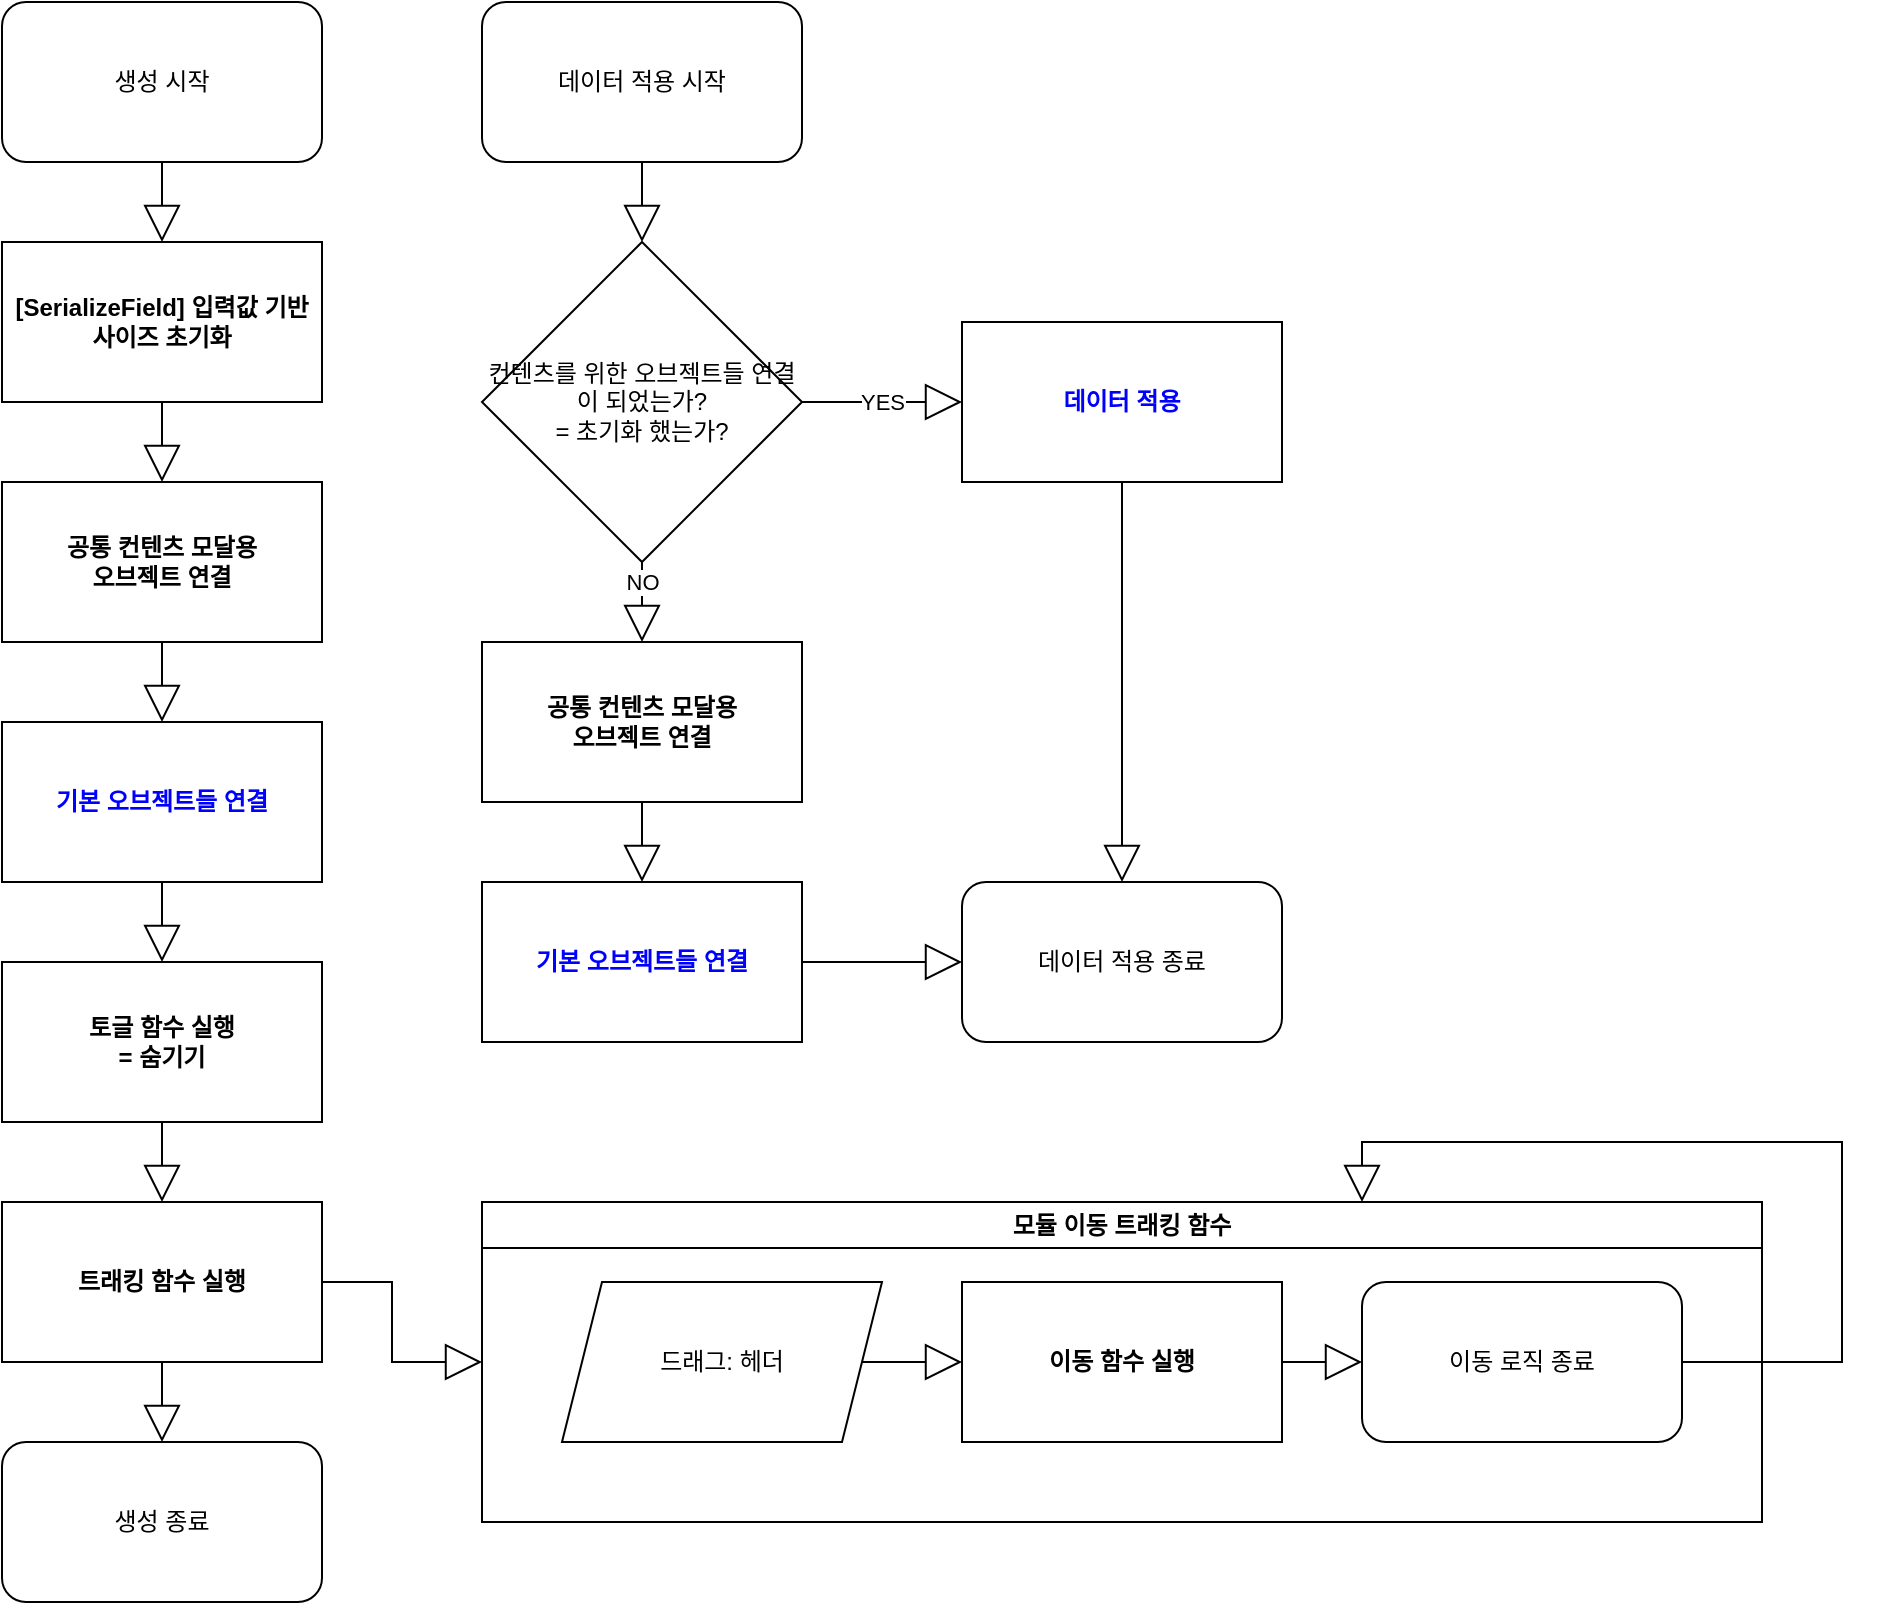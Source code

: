 <mxfile version="20.8.24" type="device" pages="3"><diagram id="C5RBs43oDa-KdzZeNtuy" name="ContentModalController"><mxGraphModel dx="1467" dy="1156" grid="1" gridSize="10" guides="1" tooltips="1" connect="1" arrows="1" fold="1" page="1" pageScale="1" pageWidth="827" pageHeight="1169" math="0" shadow="0"><root><mxCell id="WIyWlLk6GJQsqaUBKTNV-0"/><mxCell id="WIyWlLk6GJQsqaUBKTNV-1" parent="WIyWlLk6GJQsqaUBKTNV-0"/><mxCell id="kMixf5ic7Sjra_FuAJ1--0" style="edgeStyle=orthogonalEdgeStyle;rounded=0;orthogonalLoop=1;jettySize=auto;html=1;endArrow=block;endFill=0;endSize=16;" edge="1" parent="WIyWlLk6GJQsqaUBKTNV-1" source="kMixf5ic7Sjra_FuAJ1--1" target="kMixf5ic7Sjra_FuAJ1--3"><mxGeometry relative="1" as="geometry"/></mxCell><mxCell id="kMixf5ic7Sjra_FuAJ1--1" value="생성 시작" style="rounded=1;whiteSpace=wrap;html=1;" vertex="1" parent="WIyWlLk6GJQsqaUBKTNV-1"><mxGeometry x="40" y="40" width="160" height="80" as="geometry"/></mxCell><mxCell id="TstvmWBY-8rnV-9qFIuk-4" style="edgeStyle=orthogonalEdgeStyle;rounded=0;orthogonalLoop=1;jettySize=auto;html=1;fontColor=#000000;endArrow=block;endFill=0;endSize=16;" edge="1" parent="WIyWlLk6GJQsqaUBKTNV-1" source="kMixf5ic7Sjra_FuAJ1--3" target="TstvmWBY-8rnV-9qFIuk-3"><mxGeometry relative="1" as="geometry"/></mxCell><mxCell id="kMixf5ic7Sjra_FuAJ1--3" value="[SerializeField] 입력값 기반&lt;br&gt;사이즈 초기화" style="rounded=0;whiteSpace=wrap;html=1;fontStyle=1" vertex="1" parent="WIyWlLk6GJQsqaUBKTNV-1"><mxGeometry x="40" y="160" width="160" height="80" as="geometry"/></mxCell><mxCell id="TstvmWBY-8rnV-9qFIuk-6" style="edgeStyle=orthogonalEdgeStyle;rounded=0;orthogonalLoop=1;jettySize=auto;html=1;fontColor=#000000;endArrow=block;endFill=0;endSize=16;" edge="1" parent="WIyWlLk6GJQsqaUBKTNV-1" source="kMixf5ic7Sjra_FuAJ1--5" target="kMixf5ic7Sjra_FuAJ1--11"><mxGeometry relative="1" as="geometry"/></mxCell><mxCell id="kMixf5ic7Sjra_FuAJ1--5" value="토글 함수 실행&lt;br&gt;= 숨기기" style="rounded=0;whiteSpace=wrap;html=1;fontStyle=1" vertex="1" parent="WIyWlLk6GJQsqaUBKTNV-1"><mxGeometry x="40" y="520" width="160" height="80" as="geometry"/></mxCell><mxCell id="kMixf5ic7Sjra_FuAJ1--8" value="생성 종료" style="rounded=1;whiteSpace=wrap;html=1;" vertex="1" parent="WIyWlLk6GJQsqaUBKTNV-1"><mxGeometry x="40" y="760" width="160" height="80" as="geometry"/></mxCell><mxCell id="kMixf5ic7Sjra_FuAJ1--9" style="edgeStyle=orthogonalEdgeStyle;rounded=0;orthogonalLoop=1;jettySize=auto;html=1;endArrow=block;endFill=0;endSize=16;" edge="1" parent="WIyWlLk6GJQsqaUBKTNV-1" source="kMixf5ic7Sjra_FuAJ1--11" target="kMixf5ic7Sjra_FuAJ1--8"><mxGeometry relative="1" as="geometry"/></mxCell><mxCell id="TstvmWBY-8rnV-9qFIuk-7" style="edgeStyle=orthogonalEdgeStyle;rounded=0;orthogonalLoop=1;jettySize=auto;html=1;fontColor=#000000;endArrow=block;endFill=0;endSize=16;" edge="1" parent="WIyWlLk6GJQsqaUBKTNV-1" source="kMixf5ic7Sjra_FuAJ1--11" target="kMixf5ic7Sjra_FuAJ1--22"><mxGeometry relative="1" as="geometry"/></mxCell><mxCell id="kMixf5ic7Sjra_FuAJ1--11" value="트래킹 함수 실행" style="rounded=0;whiteSpace=wrap;html=1;fontStyle=1" vertex="1" parent="WIyWlLk6GJQsqaUBKTNV-1"><mxGeometry x="40" y="640" width="160" height="80" as="geometry"/></mxCell><mxCell id="kMixf5ic7Sjra_FuAJ1--22" value="모듈 이동 트래킹 함수" style="swimlane;whiteSpace=wrap;html=1;" vertex="1" parent="WIyWlLk6GJQsqaUBKTNV-1"><mxGeometry x="280" y="640" width="640" height="160" as="geometry"/></mxCell><mxCell id="kMixf5ic7Sjra_FuAJ1--32" style="edgeStyle=orthogonalEdgeStyle;rounded=0;orthogonalLoop=1;jettySize=auto;html=1;endArrow=block;endFill=0;endSize=16;" edge="1" parent="kMixf5ic7Sjra_FuAJ1--22" source="kMixf5ic7Sjra_FuAJ1--24" target="kMixf5ic7Sjra_FuAJ1--29"><mxGeometry relative="1" as="geometry"/></mxCell><mxCell id="kMixf5ic7Sjra_FuAJ1--24" value="드래그: 헤더" style="shape=parallelogram;perimeter=parallelogramPerimeter;whiteSpace=wrap;html=1;fixedSize=1;" vertex="1" parent="kMixf5ic7Sjra_FuAJ1--22"><mxGeometry x="40" y="40" width="160" height="80" as="geometry"/></mxCell><mxCell id="kMixf5ic7Sjra_FuAJ1--28" style="edgeStyle=orthogonalEdgeStyle;rounded=0;orthogonalLoop=1;jettySize=auto;html=1;endArrow=block;endFill=0;endSize=16;" edge="1" parent="kMixf5ic7Sjra_FuAJ1--22" source="kMixf5ic7Sjra_FuAJ1--29" target="kMixf5ic7Sjra_FuAJ1--31"><mxGeometry relative="1" as="geometry"/></mxCell><mxCell id="kMixf5ic7Sjra_FuAJ1--29" value="이동 함수 실행" style="rounded=0;whiteSpace=wrap;html=1;fontStyle=1" vertex="1" parent="kMixf5ic7Sjra_FuAJ1--22"><mxGeometry x="240" y="40" width="160" height="80" as="geometry"/></mxCell><mxCell id="kMixf5ic7Sjra_FuAJ1--30" style="edgeStyle=orthogonalEdgeStyle;rounded=0;orthogonalLoop=1;jettySize=auto;html=1;endArrow=block;endFill=0;endSize=16;" edge="1" parent="kMixf5ic7Sjra_FuAJ1--22" source="kMixf5ic7Sjra_FuAJ1--31" target="kMixf5ic7Sjra_FuAJ1--22"><mxGeometry relative="1" as="geometry"><Array as="points"><mxPoint x="680" y="80"/><mxPoint x="680" y="-30"/><mxPoint x="440" y="-30"/></Array></mxGeometry></mxCell><mxCell id="kMixf5ic7Sjra_FuAJ1--31" value="이동 로직 종료" style="rounded=1;whiteSpace=wrap;html=1;" vertex="1" parent="kMixf5ic7Sjra_FuAJ1--22"><mxGeometry x="440" y="40" width="160" height="80" as="geometry"/></mxCell><mxCell id="TstvmWBY-8rnV-9qFIuk-2" style="edgeStyle=orthogonalEdgeStyle;rounded=0;orthogonalLoop=1;jettySize=auto;html=1;fontColor=#000000;endArrow=block;endFill=0;endSize=16;" edge="1" parent="WIyWlLk6GJQsqaUBKTNV-1" source="TstvmWBY-8rnV-9qFIuk-0" target="kMixf5ic7Sjra_FuAJ1--5"><mxGeometry relative="1" as="geometry"/></mxCell><mxCell id="TstvmWBY-8rnV-9qFIuk-0" value="기본 오브젝트들 연결" style="rounded=0;whiteSpace=wrap;html=1;fontStyle=1;fontColor=#0000ff;" vertex="1" parent="WIyWlLk6GJQsqaUBKTNV-1"><mxGeometry x="40" y="400" width="160" height="80" as="geometry"/></mxCell><mxCell id="TstvmWBY-8rnV-9qFIuk-5" style="edgeStyle=orthogonalEdgeStyle;rounded=0;orthogonalLoop=1;jettySize=auto;html=1;fontColor=#000000;endArrow=block;endFill=0;endSize=16;" edge="1" parent="WIyWlLk6GJQsqaUBKTNV-1" source="TstvmWBY-8rnV-9qFIuk-3" target="TstvmWBY-8rnV-9qFIuk-0"><mxGeometry relative="1" as="geometry"/></mxCell><mxCell id="TstvmWBY-8rnV-9qFIuk-3" value="공통 컨텐츠 모달용&lt;br&gt;오브젝트 연결" style="rounded=0;whiteSpace=wrap;html=1;fontStyle=1" vertex="1" parent="WIyWlLk6GJQsqaUBKTNV-1"><mxGeometry x="40" y="280" width="160" height="80" as="geometry"/></mxCell><mxCell id="TstvmWBY-8rnV-9qFIuk-11" style="edgeStyle=orthogonalEdgeStyle;rounded=0;orthogonalLoop=1;jettySize=auto;html=1;fontColor=#000000;endArrow=block;endFill=0;endSize=16;" edge="1" parent="WIyWlLk6GJQsqaUBKTNV-1" source="TstvmWBY-8rnV-9qFIuk-9" target="TstvmWBY-8rnV-9qFIuk-14"><mxGeometry relative="1" as="geometry"><mxPoint x="670" y="90" as="targetPoint"/></mxGeometry></mxCell><mxCell id="TstvmWBY-8rnV-9qFIuk-9" value="데이터 적용 시작" style="rounded=1;whiteSpace=wrap;html=1;" vertex="1" parent="WIyWlLk6GJQsqaUBKTNV-1"><mxGeometry x="280" y="40" width="160" height="80" as="geometry"/></mxCell><mxCell id="TstvmWBY-8rnV-9qFIuk-23" style="edgeStyle=orthogonalEdgeStyle;rounded=0;orthogonalLoop=1;jettySize=auto;html=1;fontColor=#000000;endArrow=block;endFill=0;endSize=16;" edge="1" parent="WIyWlLk6GJQsqaUBKTNV-1" source="TstvmWBY-8rnV-9qFIuk-10" target="TstvmWBY-8rnV-9qFIuk-13"><mxGeometry relative="1" as="geometry"/></mxCell><mxCell id="TstvmWBY-8rnV-9qFIuk-10" value="데이터 적용" style="rounded=0;whiteSpace=wrap;html=1;fontStyle=1;fontColor=#0000ff;" vertex="1" parent="WIyWlLk6GJQsqaUBKTNV-1"><mxGeometry x="520" y="200" width="160" height="80" as="geometry"/></mxCell><mxCell id="TstvmWBY-8rnV-9qFIuk-13" value="데이터 적용 종료" style="rounded=1;whiteSpace=wrap;html=1;" vertex="1" parent="WIyWlLk6GJQsqaUBKTNV-1"><mxGeometry x="520" y="480" width="160" height="80" as="geometry"/></mxCell><mxCell id="TstvmWBY-8rnV-9qFIuk-19" value="NO" style="edgeStyle=orthogonalEdgeStyle;rounded=0;orthogonalLoop=1;jettySize=auto;html=1;fontColor=#000000;endArrow=block;endFill=0;endSize=16;" edge="1" parent="WIyWlLk6GJQsqaUBKTNV-1" source="TstvmWBY-8rnV-9qFIuk-14" target="TstvmWBY-8rnV-9qFIuk-18"><mxGeometry relative="1" as="geometry"/></mxCell><mxCell id="TstvmWBY-8rnV-9qFIuk-22" value="YES" style="edgeStyle=orthogonalEdgeStyle;rounded=0;orthogonalLoop=1;jettySize=auto;html=1;fontColor=#000000;endArrow=block;endFill=0;endSize=16;" edge="1" parent="WIyWlLk6GJQsqaUBKTNV-1" source="TstvmWBY-8rnV-9qFIuk-14" target="TstvmWBY-8rnV-9qFIuk-10"><mxGeometry relative="1" as="geometry"/></mxCell><mxCell id="TstvmWBY-8rnV-9qFIuk-14" value="컨텐츠를 위한 오브젝트들 연결이 되었는가?&lt;br&gt;= 초기화 했는가?" style="rhombus;whiteSpace=wrap;html=1;fontColor=#000000;" vertex="1" parent="WIyWlLk6GJQsqaUBKTNV-1"><mxGeometry x="280" y="160" width="160" height="160" as="geometry"/></mxCell><mxCell id="TstvmWBY-8rnV-9qFIuk-24" style="edgeStyle=orthogonalEdgeStyle;rounded=0;orthogonalLoop=1;jettySize=auto;html=1;fontColor=#000000;endArrow=block;endFill=0;endSize=16;" edge="1" parent="WIyWlLk6GJQsqaUBKTNV-1" source="TstvmWBY-8rnV-9qFIuk-17" target="TstvmWBY-8rnV-9qFIuk-13"><mxGeometry relative="1" as="geometry"/></mxCell><mxCell id="TstvmWBY-8rnV-9qFIuk-17" value="기본 오브젝트들 연결" style="rounded=0;whiteSpace=wrap;html=1;fontStyle=1;fontColor=#0000ff;" vertex="1" parent="WIyWlLk6GJQsqaUBKTNV-1"><mxGeometry x="280" y="480" width="160" height="80" as="geometry"/></mxCell><mxCell id="TstvmWBY-8rnV-9qFIuk-21" style="edgeStyle=orthogonalEdgeStyle;rounded=0;orthogonalLoop=1;jettySize=auto;html=1;fontColor=#000000;endArrow=block;endFill=0;endSize=16;" edge="1" parent="WIyWlLk6GJQsqaUBKTNV-1" source="TstvmWBY-8rnV-9qFIuk-18" target="TstvmWBY-8rnV-9qFIuk-17"><mxGeometry relative="1" as="geometry"/></mxCell><mxCell id="TstvmWBY-8rnV-9qFIuk-18" value="공통 컨텐츠 모달용&lt;br&gt;오브젝트 연결" style="rounded=0;whiteSpace=wrap;html=1;fontStyle=1" vertex="1" parent="WIyWlLk6GJQsqaUBKTNV-1"><mxGeometry x="280" y="360" width="160" height="80" as="geometry"/></mxCell></root></mxGraphModel></diagram><diagram id="Bl7uWtsXQjiHCTPMRjf-" name="Test"><mxGraphModel dx="1027" dy="809" grid="1" gridSize="10" guides="1" tooltips="1" connect="1" arrows="1" fold="1" page="1" pageScale="1" pageWidth="827" pageHeight="1169" math="0" shadow="0"><root><mxCell id="0"/><mxCell id="1" parent="0"/><mxCell id="inR8k__SQWDi5-wnVFsD-1" value="컴포넌트 연결 함수" style="swimlane;whiteSpace=wrap;html=1;fontColor=#000000;" vertex="1" parent="1"><mxGeometry x="40" y="40" width="640" height="160" as="geometry"/></mxCell><mxCell id="iOGm9vV7EHFu0EQ6_ZXH-4" style="edgeStyle=orthogonalEdgeStyle;rounded=0;orthogonalLoop=1;jettySize=auto;html=1;fontColor=#000000;endArrow=block;endFill=0;endSize=16;" edge="1" parent="inR8k__SQWDi5-wnVFsD-1" source="iOGm9vV7EHFu0EQ6_ZXH-1" target="iOGm9vV7EHFu0EQ6_ZXH-2"><mxGeometry relative="1" as="geometry"/></mxCell><mxCell id="iOGm9vV7EHFu0EQ6_ZXH-1" value="컴포넌트 연결 시작" style="rounded=1;whiteSpace=wrap;html=1;" vertex="1" parent="inR8k__SQWDi5-wnVFsD-1"><mxGeometry x="40" y="40" width="160" height="80" as="geometry"/></mxCell><mxCell id="iOGm9vV7EHFu0EQ6_ZXH-5" style="edgeStyle=orthogonalEdgeStyle;rounded=0;orthogonalLoop=1;jettySize=auto;html=1;fontColor=#000000;endArrow=block;endFill=0;endSize=16;" edge="1" parent="inR8k__SQWDi5-wnVFsD-1" source="iOGm9vV7EHFu0EQ6_ZXH-2" target="iOGm9vV7EHFu0EQ6_ZXH-3"><mxGeometry relative="1" as="geometry"/></mxCell><mxCell id="iOGm9vV7EHFu0EQ6_ZXH-2" value="오브젝트 연결:&lt;br&gt;UGUI 세개" style="rounded=0;whiteSpace=wrap;html=1;fontColor=#000000;" vertex="1" parent="inR8k__SQWDi5-wnVFsD-1"><mxGeometry x="240" y="40" width="160" height="80" as="geometry"/></mxCell><mxCell id="iOGm9vV7EHFu0EQ6_ZXH-3" value="컴포넌트 연결 종료" style="rounded=1;whiteSpace=wrap;html=1;" vertex="1" parent="inR8k__SQWDi5-wnVFsD-1"><mxGeometry x="440" y="40" width="160" height="80" as="geometry"/></mxCell><mxCell id="iOGm9vV7EHFu0EQ6_ZXH-6" value="데이터 초기화 함수" style="swimlane;whiteSpace=wrap;html=1;fontColor=#000000;" vertex="1" parent="1"><mxGeometry x="40" y="240" width="830" height="160" as="geometry"/></mxCell><mxCell id="iOGm9vV7EHFu0EQ6_ZXH-9" style="edgeStyle=orthogonalEdgeStyle;rounded=0;orthogonalLoop=1;jettySize=auto;html=1;fontColor=#000000;endArrow=block;endFill=0;endSize=16;" edge="1" parent="iOGm9vV7EHFu0EQ6_ZXH-6" source="iOGm9vV7EHFu0EQ6_ZXH-7" target="iOGm9vV7EHFu0EQ6_ZXH-8"><mxGeometry relative="1" as="geometry"/></mxCell><mxCell id="iOGm9vV7EHFu0EQ6_ZXH-7" value="데이터 적용 시작" style="rounded=1;whiteSpace=wrap;html=1;" vertex="1" parent="iOGm9vV7EHFu0EQ6_ZXH-6"><mxGeometry x="40" y="40" width="160" height="80" as="geometry"/></mxCell><mxCell id="iOGm9vV7EHFu0EQ6_ZXH-12" style="edgeStyle=orthogonalEdgeStyle;rounded=0;orthogonalLoop=1;jettySize=auto;html=1;fontColor=#000000;endArrow=block;endFill=0;endSize=16;" edge="1" parent="iOGm9vV7EHFu0EQ6_ZXH-6" source="iOGm9vV7EHFu0EQ6_ZXH-8" target="iOGm9vV7EHFu0EQ6_ZXH-10"><mxGeometry relative="1" as="geometry"/></mxCell><mxCell id="iOGm9vV7EHFu0EQ6_ZXH-8" value="데이터 인자:&lt;br&gt;ModalContentTestStat" style="rounded=0;whiteSpace=wrap;html=1;fontColor=#000000;" vertex="1" parent="iOGm9vV7EHFu0EQ6_ZXH-6"><mxGeometry x="240" y="40" width="160" height="80" as="geometry"/></mxCell><mxCell id="iOGm9vV7EHFu0EQ6_ZXH-13" value="" style="edgeStyle=orthogonalEdgeStyle;rounded=0;orthogonalLoop=1;jettySize=auto;html=1;fontColor=#000000;endArrow=block;endFill=0;endSize=16;" edge="1" parent="iOGm9vV7EHFu0EQ6_ZXH-6" source="iOGm9vV7EHFu0EQ6_ZXH-10" target="iOGm9vV7EHFu0EQ6_ZXH-11"><mxGeometry relative="1" as="geometry"/></mxCell><mxCell id="iOGm9vV7EHFu0EQ6_ZXH-10" value="적용:&lt;br style=&quot;border-color: var(--border-color);&quot;&gt;ugui01 &amp;lt;- test01&lt;br style=&quot;border-color: var(--border-color);&quot;&gt;ugui02 &amp;lt;- test02&lt;br style=&quot;border-color: var(--border-color);&quot;&gt;ugui03 &amp;lt;- test03" style="rounded=0;whiteSpace=wrap;html=1;fontColor=#000000;" vertex="1" parent="iOGm9vV7EHFu0EQ6_ZXH-6"><mxGeometry x="440" y="40" width="160" height="80" as="geometry"/></mxCell><mxCell id="iOGm9vV7EHFu0EQ6_ZXH-11" value="데이터 적용 종료" style="rounded=1;whiteSpace=wrap;html=1;" vertex="1" parent="iOGm9vV7EHFu0EQ6_ZXH-6"><mxGeometry x="640" y="40" width="160" height="80" as="geometry"/></mxCell></root></mxGraphModel></diagram><diagram id="WQHx2rXCcms6ckh6xBck" name="Tile"><mxGraphModel dx="1284" dy="1011" grid="1" gridSize="10" guides="1" tooltips="1" connect="1" arrows="1" fold="1" page="1" pageScale="1" pageWidth="827" pageHeight="1169" math="0" shadow="0"><root><mxCell id="0"/><mxCell id="1" parent="0"/><mxCell id="4iShfIfAYNU_nVIKouBK-1" value="컴포넌트 연결 함수" style="swimlane;whiteSpace=wrap;html=1;fontColor=#000000;" vertex="1" parent="1"><mxGeometry x="40" y="40" width="840" height="160" as="geometry"/></mxCell><mxCell id="4iShfIfAYNU_nVIKouBK-2" style="edgeStyle=orthogonalEdgeStyle;rounded=0;orthogonalLoop=1;jettySize=auto;html=1;fontColor=#000000;endArrow=block;endFill=0;endSize=16;" edge="1" parent="4iShfIfAYNU_nVIKouBK-1" source="4iShfIfAYNU_nVIKouBK-3" target="4iShfIfAYNU_nVIKouBK-5"><mxGeometry relative="1" as="geometry"/></mxCell><mxCell id="4iShfIfAYNU_nVIKouBK-3" value="컴포넌트 연결 시작" style="rounded=1;whiteSpace=wrap;html=1;" vertex="1" parent="4iShfIfAYNU_nVIKouBK-1"><mxGeometry x="40" y="40" width="160" height="80" as="geometry"/></mxCell><mxCell id="4iShfIfAYNU_nVIKouBK-5" value="오브젝트 연결:&lt;br&gt;GridLayoutGroup" style="rounded=0;whiteSpace=wrap;html=1;fontColor=#000000;" vertex="1" parent="4iShfIfAYNU_nVIKouBK-1"><mxGeometry x="240" y="40" width="160" height="80" as="geometry"/></mxCell><mxCell id="4iShfIfAYNU_nVIKouBK-6" value="컴포넌트 연결 종료" style="rounded=1;whiteSpace=wrap;html=1;" vertex="1" parent="4iShfIfAYNU_nVIKouBK-1"><mxGeometry x="640" y="40" width="160" height="80" as="geometry"/></mxCell><mxCell id="FmSxAP7OFSdwhroaANNI-2" style="edgeStyle=orthogonalEdgeStyle;rounded=0;orthogonalLoop=1;jettySize=auto;html=1;fontColor=#000000;endArrow=block;endFill=0;endSize=16;" edge="1" parent="4iShfIfAYNU_nVIKouBK-1" source="FmSxAP7OFSdwhroaANNI-1" target="4iShfIfAYNU_nVIKouBK-6"><mxGeometry relative="1" as="geometry"/></mxCell><mxCell id="FmSxAP7OFSdwhroaANNI-1" value="신규 슬롯 생성:&lt;br&gt;가로 6 x 세로 8&lt;br&gt;지역 객체로 저장" style="rounded=0;whiteSpace=wrap;html=1;fontColor=#000000;" vertex="1" parent="4iShfIfAYNU_nVIKouBK-1"><mxGeometry x="440" y="40" width="160" height="80" as="geometry"/></mxCell><mxCell id="4iShfIfAYNU_nVIKouBK-4" style="edgeStyle=orthogonalEdgeStyle;rounded=0;orthogonalLoop=1;jettySize=auto;html=1;fontColor=#000000;endArrow=block;endFill=0;endSize=16;" edge="1" parent="4iShfIfAYNU_nVIKouBK-1" source="4iShfIfAYNU_nVIKouBK-5" target="FmSxAP7OFSdwhroaANNI-1"><mxGeometry relative="1" as="geometry"/></mxCell><mxCell id="4iShfIfAYNU_nVIKouBK-7" value="데이터 적용 함수" style="swimlane;whiteSpace=wrap;html=1;fontColor=#000000;" vertex="1" parent="1"><mxGeometry x="40" y="240" width="1040" height="160" as="geometry"/></mxCell><mxCell id="4iShfIfAYNU_nVIKouBK-9" value="데이터 초기화 시작" style="rounded=1;whiteSpace=wrap;html=1;" vertex="1" parent="4iShfIfAYNU_nVIKouBK-7"><mxGeometry x="40" y="40" width="160" height="80" as="geometry"/></mxCell><mxCell id="4iShfIfAYNU_nVIKouBK-10" style="edgeStyle=orthogonalEdgeStyle;rounded=0;orthogonalLoop=1;jettySize=auto;html=1;fontColor=#000000;endArrow=block;endFill=0;endSize=16;" edge="1" parent="4iShfIfAYNU_nVIKouBK-7" source="4iShfIfAYNU_nVIKouBK-11" target="4iShfIfAYNU_nVIKouBK-13"><mxGeometry relative="1" as="geometry"/></mxCell><mxCell id="4iShfIfAYNU_nVIKouBK-11" value="데이터 인자:&lt;br&gt;List&amp;lt;T&amp;gt;" style="rounded=0;whiteSpace=wrap;html=1;fontColor=#000000;" vertex="1" parent="4iShfIfAYNU_nVIKouBK-7"><mxGeometry x="440" y="40" width="160" height="80" as="geometry"/></mxCell><mxCell id="4iShfIfAYNU_nVIKouBK-12" value="" style="edgeStyle=orthogonalEdgeStyle;rounded=0;orthogonalLoop=1;jettySize=auto;html=1;fontColor=#000000;endArrow=block;endFill=0;endSize=16;" edge="1" parent="4iShfIfAYNU_nVIKouBK-7" source="4iShfIfAYNU_nVIKouBK-13" target="4iShfIfAYNU_nVIKouBK-14"><mxGeometry relative="1" as="geometry"/></mxCell><mxCell id="4iShfIfAYNU_nVIKouBK-13" value="List.ForEach&lt;br&gt;SerializeField 프리펩 생성&lt;br&gt;순차적으로 빈 slot에 연결" style="rounded=0;whiteSpace=wrap;html=1;fontColor=#000000;" vertex="1" parent="4iShfIfAYNU_nVIKouBK-7"><mxGeometry x="640" y="40" width="160" height="80" as="geometry"/></mxCell><mxCell id="4iShfIfAYNU_nVIKouBK-14" value="데이터 적용 종료" style="rounded=1;whiteSpace=wrap;html=1;" vertex="1" parent="4iShfIfAYNU_nVIKouBK-7"><mxGeometry x="840" y="40" width="160" height="80" as="geometry"/></mxCell><mxCell id="CjKpC0iq967PRCSvp9kd-1" value="데이터 지우기" style="rounded=0;whiteSpace=wrap;html=1;fontColor=#000000;" vertex="1" parent="4iShfIfAYNU_nVIKouBK-7"><mxGeometry x="240" y="40" width="160" height="80" as="geometry"/></mxCell><mxCell id="VNvNIWKvl41rkm2DqpcL-1" style="edgeStyle=orthogonalEdgeStyle;rounded=0;orthogonalLoop=1;jettySize=auto;html=1;fontColor=#000000;endArrow=block;endFill=0;endSize=16;" edge="1" parent="4iShfIfAYNU_nVIKouBK-7" source="4iShfIfAYNU_nVIKouBK-9" target="CjKpC0iq967PRCSvp9kd-1"><mxGeometry relative="1" as="geometry"/></mxCell><mxCell id="VNvNIWKvl41rkm2DqpcL-2" style="edgeStyle=orthogonalEdgeStyle;rounded=0;orthogonalLoop=1;jettySize=auto;html=1;fontColor=#000000;endArrow=block;endFill=0;endSize=16;" edge="1" parent="4iShfIfAYNU_nVIKouBK-7" source="CjKpC0iq967PRCSvp9kd-1" target="4iShfIfAYNU_nVIKouBK-11"><mxGeometry relative="1" as="geometry"/></mxCell></root></mxGraphModel></diagram></mxfile>